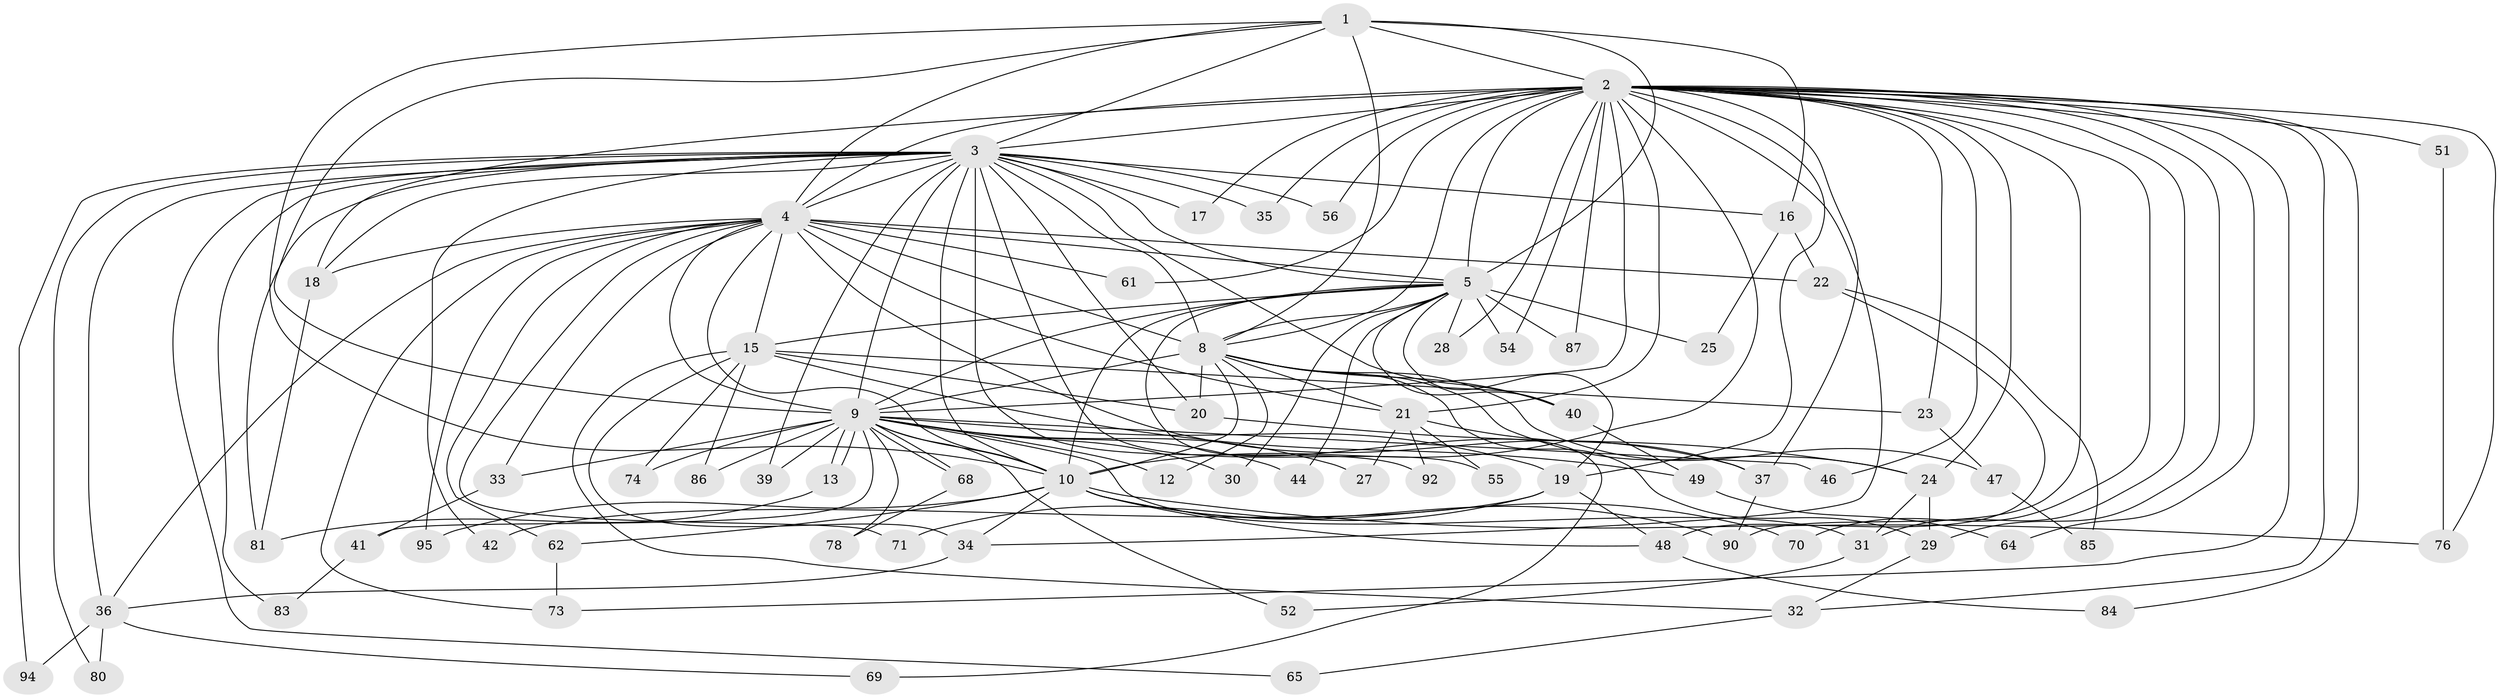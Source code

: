 // Generated by graph-tools (version 1.1) at 2025/23/03/03/25 07:23:39]
// undirected, 69 vertices, 166 edges
graph export_dot {
graph [start="1"]
  node [color=gray90,style=filled];
  1 [super="+60"];
  2 [super="+7"];
  3 [super="+11"];
  4 [super="+6"];
  5 [super="+14"];
  8 [super="+53"];
  9 [super="+91"];
  10 [super="+57"];
  12;
  13;
  15 [super="+50"];
  16;
  17;
  18 [super="+45"];
  19 [super="+58"];
  20 [super="+88"];
  21 [super="+26"];
  22 [super="+63"];
  23;
  24 [super="+38"];
  25;
  27;
  28;
  29 [super="+66"];
  30;
  31 [super="+72"];
  32;
  33;
  34 [super="+43"];
  35;
  36 [super="+59"];
  37 [super="+82"];
  39;
  40 [super="+75"];
  41;
  42;
  44;
  46;
  47;
  48;
  49;
  51;
  52;
  54;
  55;
  56;
  61;
  62;
  64;
  65 [super="+67"];
  68;
  69;
  70;
  71;
  73 [super="+77"];
  74;
  76 [super="+79"];
  78;
  80;
  81 [super="+89"];
  83;
  84;
  85;
  86;
  87;
  90 [super="+93"];
  92;
  94;
  95;
  1 -- 2 [weight=2];
  1 -- 3;
  1 -- 4 [weight=2];
  1 -- 5;
  1 -- 8 [weight=2];
  1 -- 9;
  1 -- 10;
  1 -- 16;
  2 -- 3 [weight=3];
  2 -- 4 [weight=4];
  2 -- 5 [weight=3];
  2 -- 8 [weight=2];
  2 -- 9 [weight=2];
  2 -- 10 [weight=3];
  2 -- 17;
  2 -- 32;
  2 -- 54;
  2 -- 56;
  2 -- 70;
  2 -- 90;
  2 -- 64;
  2 -- 19;
  2 -- 84;
  2 -- 21;
  2 -- 23;
  2 -- 24;
  2 -- 87;
  2 -- 28;
  2 -- 34;
  2 -- 35;
  2 -- 46;
  2 -- 51;
  2 -- 61;
  2 -- 37;
  2 -- 18;
  2 -- 31;
  2 -- 29;
  2 -- 76;
  2 -- 73;
  3 -- 4 [weight=2];
  3 -- 5;
  3 -- 8;
  3 -- 9;
  3 -- 10;
  3 -- 16;
  3 -- 18;
  3 -- 20;
  3 -- 35;
  3 -- 39;
  3 -- 40;
  3 -- 55;
  3 -- 56;
  3 -- 65;
  3 -- 81;
  3 -- 83;
  3 -- 92;
  3 -- 94;
  3 -- 80;
  3 -- 17;
  3 -- 36;
  3 -- 42;
  4 -- 5 [weight=2];
  4 -- 8 [weight=3];
  4 -- 9 [weight=2];
  4 -- 10 [weight=2];
  4 -- 15;
  4 -- 18;
  4 -- 22;
  4 -- 33;
  4 -- 36;
  4 -- 37;
  4 -- 62;
  4 -- 71;
  4 -- 73;
  4 -- 61;
  4 -- 95;
  4 -- 21;
  5 -- 8;
  5 -- 9;
  5 -- 10;
  5 -- 15;
  5 -- 25;
  5 -- 28;
  5 -- 30;
  5 -- 40;
  5 -- 44;
  5 -- 54;
  5 -- 69;
  5 -- 87;
  5 -- 19;
  8 -- 9;
  8 -- 10;
  8 -- 12;
  8 -- 20;
  8 -- 21;
  8 -- 29;
  8 -- 47;
  8 -- 24;
  8 -- 40;
  9 -- 10;
  9 -- 12;
  9 -- 13;
  9 -- 13;
  9 -- 19;
  9 -- 27;
  9 -- 30;
  9 -- 31 [weight=2];
  9 -- 33;
  9 -- 39;
  9 -- 41;
  9 -- 44;
  9 -- 46;
  9 -- 52;
  9 -- 68;
  9 -- 68;
  9 -- 74;
  9 -- 78;
  9 -- 86;
  10 -- 48;
  10 -- 62;
  10 -- 70;
  10 -- 95;
  10 -- 34;
  10 -- 76;
  10 -- 90;
  13 -- 81;
  15 -- 23;
  15 -- 34;
  15 -- 49;
  15 -- 74;
  15 -- 32;
  15 -- 86;
  15 -- 20;
  16 -- 22;
  16 -- 25;
  18 -- 81;
  19 -- 42;
  19 -- 48;
  19 -- 71;
  20 -- 24;
  21 -- 27;
  21 -- 37;
  21 -- 55;
  21 -- 92;
  22 -- 85;
  22 -- 48;
  23 -- 47;
  24 -- 29;
  24 -- 31;
  29 -- 32;
  31 -- 52;
  32 -- 65;
  33 -- 41;
  34 -- 36;
  36 -- 69;
  36 -- 94;
  36 -- 80;
  37 -- 90;
  40 -- 49;
  41 -- 83;
  47 -- 85;
  48 -- 84;
  49 -- 64;
  51 -- 76;
  62 -- 73;
  68 -- 78;
}
